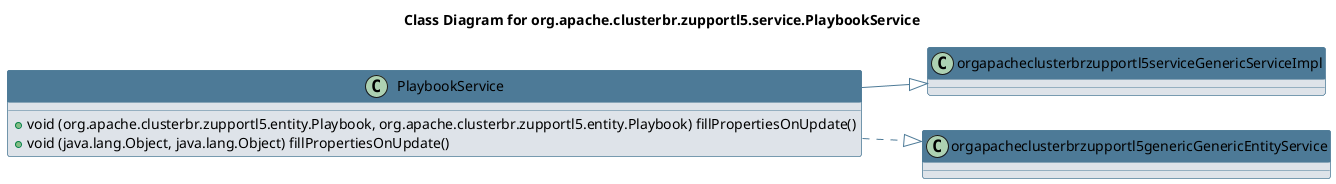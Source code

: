 @startuml 
skinparam class { 
 BackgroundColor #DEE3E9 
 ArrowColor #4D7A97 
 BorderColor #4D7A97 
}
left to right direction 
title Class Diagram for org.apache.clusterbr.zupportl5.service.PlaybookService
skinparam titleBackgroundColor White
skinparam classHeaderBackgroundColor #4D7A97 
skinparam stereotypeCBackgroundColor #F8981D 

class PlaybookService {
 + void (org.apache.clusterbr.zupportl5.entity.Playbook, org.apache.clusterbr.zupportl5.entity.Playbook) fillPropertiesOnUpdate()
 + void (java.lang.Object, java.lang.Object) fillPropertiesOnUpdate()
}
PlaybookService --|> orgapacheclusterbrzupportl5serviceGenericServiceImpl
PlaybookService ..|> orgapacheclusterbrzupportl5genericGenericEntityService
@enduml